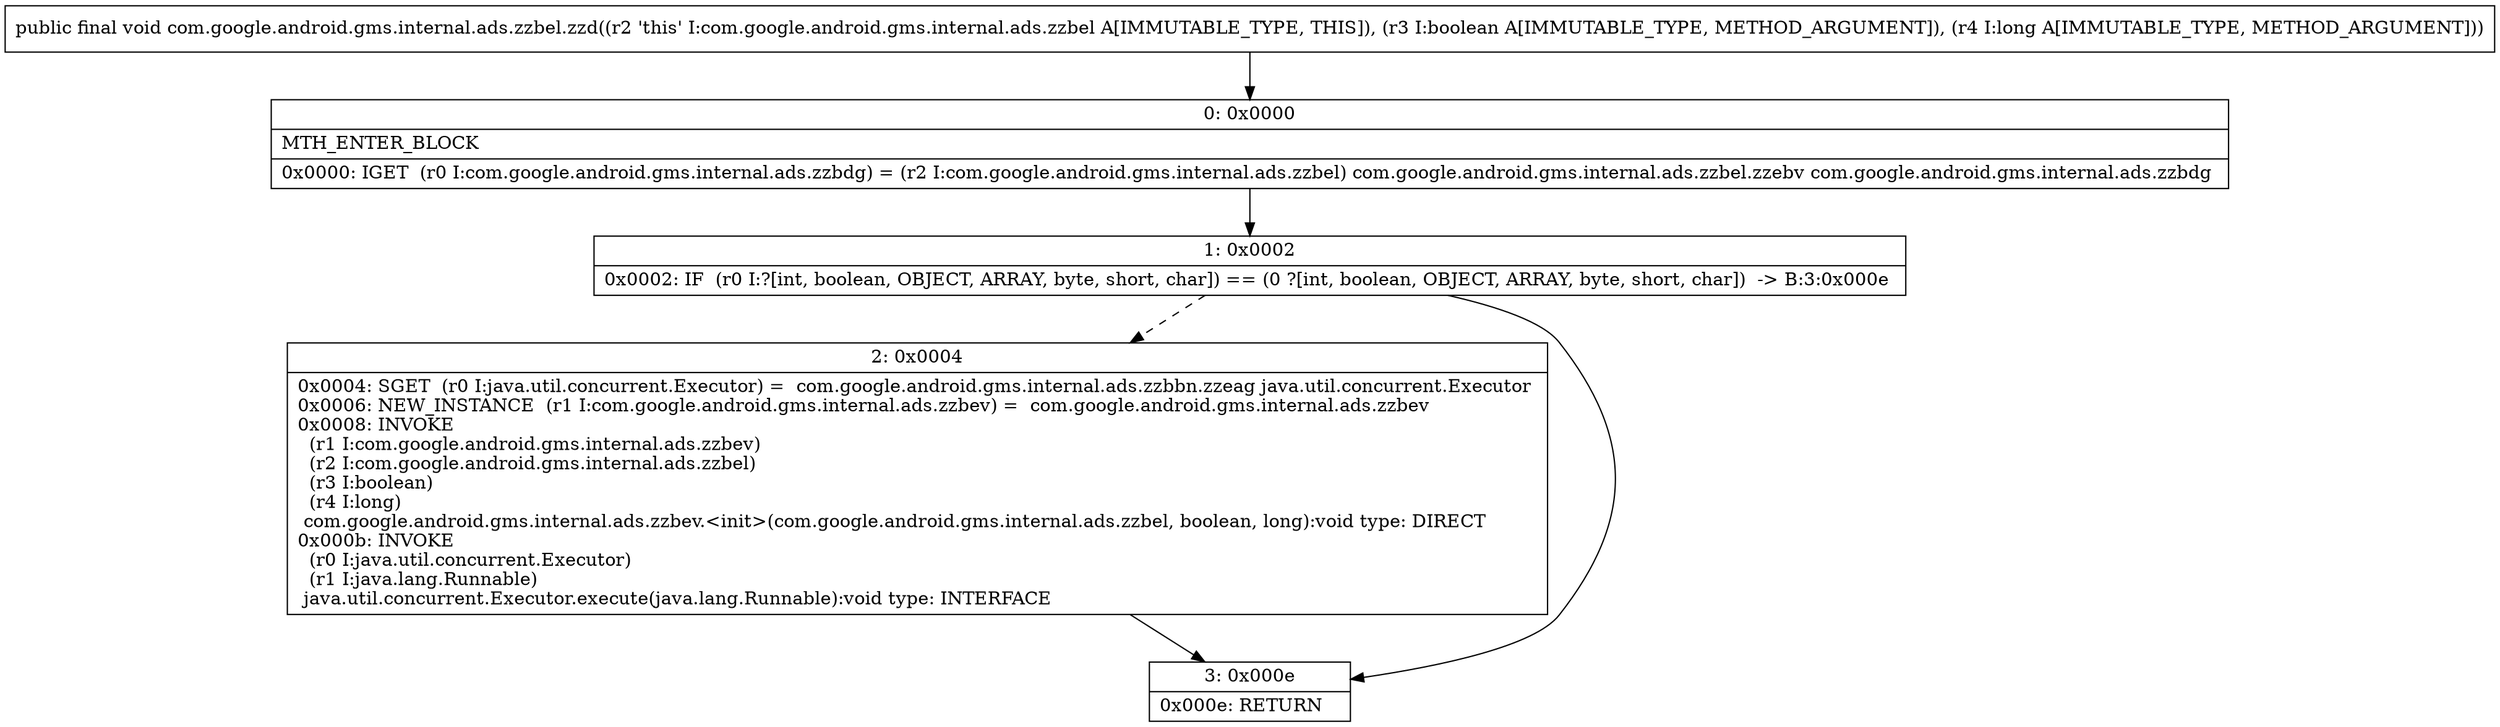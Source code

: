 digraph "CFG forcom.google.android.gms.internal.ads.zzbel.zzd(ZJ)V" {
Node_0 [shape=record,label="{0\:\ 0x0000|MTH_ENTER_BLOCK\l|0x0000: IGET  (r0 I:com.google.android.gms.internal.ads.zzbdg) = (r2 I:com.google.android.gms.internal.ads.zzbel) com.google.android.gms.internal.ads.zzbel.zzebv com.google.android.gms.internal.ads.zzbdg \l}"];
Node_1 [shape=record,label="{1\:\ 0x0002|0x0002: IF  (r0 I:?[int, boolean, OBJECT, ARRAY, byte, short, char]) == (0 ?[int, boolean, OBJECT, ARRAY, byte, short, char])  \-\> B:3:0x000e \l}"];
Node_2 [shape=record,label="{2\:\ 0x0004|0x0004: SGET  (r0 I:java.util.concurrent.Executor) =  com.google.android.gms.internal.ads.zzbbn.zzeag java.util.concurrent.Executor \l0x0006: NEW_INSTANCE  (r1 I:com.google.android.gms.internal.ads.zzbev) =  com.google.android.gms.internal.ads.zzbev \l0x0008: INVOKE  \l  (r1 I:com.google.android.gms.internal.ads.zzbev)\l  (r2 I:com.google.android.gms.internal.ads.zzbel)\l  (r3 I:boolean)\l  (r4 I:long)\l com.google.android.gms.internal.ads.zzbev.\<init\>(com.google.android.gms.internal.ads.zzbel, boolean, long):void type: DIRECT \l0x000b: INVOKE  \l  (r0 I:java.util.concurrent.Executor)\l  (r1 I:java.lang.Runnable)\l java.util.concurrent.Executor.execute(java.lang.Runnable):void type: INTERFACE \l}"];
Node_3 [shape=record,label="{3\:\ 0x000e|0x000e: RETURN   \l}"];
MethodNode[shape=record,label="{public final void com.google.android.gms.internal.ads.zzbel.zzd((r2 'this' I:com.google.android.gms.internal.ads.zzbel A[IMMUTABLE_TYPE, THIS]), (r3 I:boolean A[IMMUTABLE_TYPE, METHOD_ARGUMENT]), (r4 I:long A[IMMUTABLE_TYPE, METHOD_ARGUMENT])) }"];
MethodNode -> Node_0;
Node_0 -> Node_1;
Node_1 -> Node_2[style=dashed];
Node_1 -> Node_3;
Node_2 -> Node_3;
}

